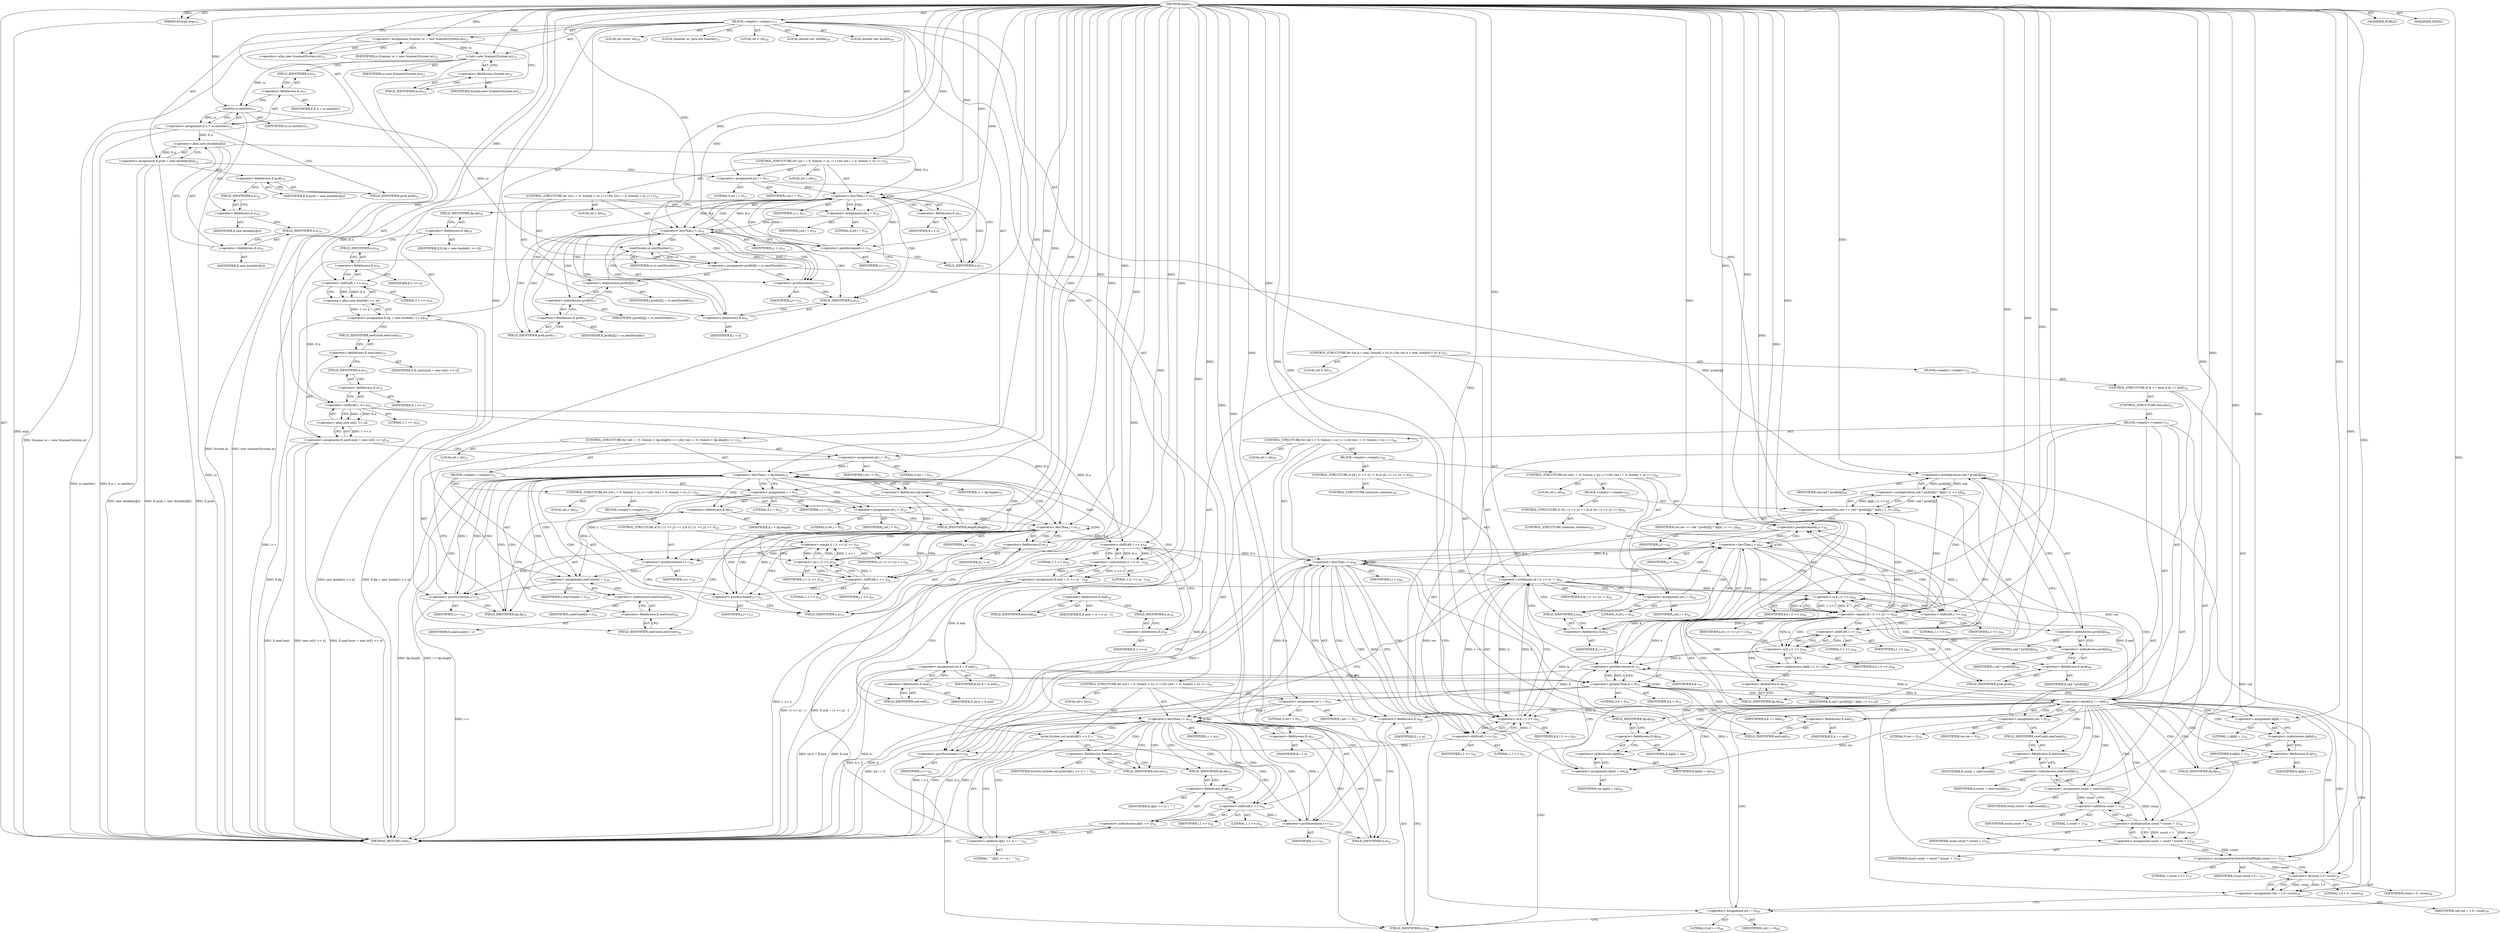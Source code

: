 digraph "main" {  
"29" [label = <(METHOD,main)<SUB>11</SUB>> ]
"30" [label = <(PARAM,String[] args)<SUB>11</SUB>> ]
"31" [label = <(BLOCK,&lt;empty&gt;,&lt;empty&gt;)<SUB>11</SUB>> ]
"4" [label = <(LOCAL,Scanner sc: java.util.Scanner)<SUB>12</SUB>> ]
"32" [label = <(&lt;operator&gt;.assignment,Scanner sc = new Scanner(System.in))<SUB>12</SUB>> ]
"33" [label = <(IDENTIFIER,sc,Scanner sc = new Scanner(System.in))<SUB>12</SUB>> ]
"34" [label = <(&lt;operator&gt;.alloc,new Scanner(System.in))<SUB>12</SUB>> ]
"35" [label = <(&lt;init&gt;,new Scanner(System.in))<SUB>12</SUB>> ]
"3" [label = <(IDENTIFIER,sc,new Scanner(System.in))<SUB>12</SUB>> ]
"36" [label = <(&lt;operator&gt;.fieldAccess,System.in)<SUB>12</SUB>> ]
"37" [label = <(IDENTIFIER,System,new Scanner(System.in))<SUB>12</SUB>> ]
"38" [label = <(FIELD_IDENTIFIER,in,in)<SUB>12</SUB>> ]
"39" [label = <(&lt;operator&gt;.assignment,E.n = sc.nextInt())<SUB>13</SUB>> ]
"40" [label = <(&lt;operator&gt;.fieldAccess,E.n)<SUB>13</SUB>> ]
"41" [label = <(IDENTIFIER,E,E.n = sc.nextInt())> ]
"42" [label = <(FIELD_IDENTIFIER,n,n)<SUB>13</SUB>> ]
"43" [label = <(nextInt,sc.nextInt())<SUB>13</SUB>> ]
"44" [label = <(IDENTIFIER,sc,sc.nextInt())<SUB>13</SUB>> ]
"45" [label = <(&lt;operator&gt;.assignment,E.prob = new double[n][n])<SUB>14</SUB>> ]
"46" [label = <(&lt;operator&gt;.fieldAccess,E.prob)<SUB>14</SUB>> ]
"47" [label = <(IDENTIFIER,E,E.prob = new double[n][n])> ]
"48" [label = <(FIELD_IDENTIFIER,prob,prob)<SUB>14</SUB>> ]
"49" [label = <(&lt;operator&gt;.alloc,new double[n][n])> ]
"50" [label = <(&lt;operator&gt;.fieldAccess,E.n)<SUB>14</SUB>> ]
"51" [label = <(IDENTIFIER,E,new double[n][n])> ]
"52" [label = <(FIELD_IDENTIFIER,n,n)<SUB>14</SUB>> ]
"53" [label = <(&lt;operator&gt;.fieldAccess,E.n)<SUB>14</SUB>> ]
"54" [label = <(IDENTIFIER,E,new double[n][n])> ]
"55" [label = <(FIELD_IDENTIFIER,n,n)<SUB>14</SUB>> ]
"56" [label = <(CONTROL_STRUCTURE,for (int i = 0; Some(i &lt; n); i++),for (int i = 0; Some(i &lt; n); i++))<SUB>15</SUB>> ]
"57" [label = <(LOCAL,int i: int)<SUB>15</SUB>> ]
"58" [label = <(&lt;operator&gt;.assignment,int i = 0)<SUB>15</SUB>> ]
"59" [label = <(IDENTIFIER,i,int i = 0)<SUB>15</SUB>> ]
"60" [label = <(LITERAL,0,int i = 0)<SUB>15</SUB>> ]
"61" [label = <(&lt;operator&gt;.lessThan,i &lt; n)<SUB>15</SUB>> ]
"62" [label = <(IDENTIFIER,i,i &lt; n)<SUB>15</SUB>> ]
"63" [label = <(&lt;operator&gt;.fieldAccess,E.n)<SUB>15</SUB>> ]
"64" [label = <(IDENTIFIER,E,i &lt; n)> ]
"65" [label = <(FIELD_IDENTIFIER,n,n)<SUB>15</SUB>> ]
"66" [label = <(&lt;operator&gt;.postIncrement,i++)<SUB>15</SUB>> ]
"67" [label = <(IDENTIFIER,i,i++)<SUB>15</SUB>> ]
"68" [label = <(CONTROL_STRUCTURE,for (int j = 0; Some(j &lt; n); j++),for (int j = 0; Some(j &lt; n); j++))<SUB>16</SUB>> ]
"69" [label = <(LOCAL,int j: int)<SUB>16</SUB>> ]
"70" [label = <(&lt;operator&gt;.assignment,int j = 0)<SUB>16</SUB>> ]
"71" [label = <(IDENTIFIER,j,int j = 0)<SUB>16</SUB>> ]
"72" [label = <(LITERAL,0,int j = 0)<SUB>16</SUB>> ]
"73" [label = <(&lt;operator&gt;.lessThan,j &lt; n)<SUB>16</SUB>> ]
"74" [label = <(IDENTIFIER,j,j &lt; n)<SUB>16</SUB>> ]
"75" [label = <(&lt;operator&gt;.fieldAccess,E.n)<SUB>16</SUB>> ]
"76" [label = <(IDENTIFIER,E,j &lt; n)> ]
"77" [label = <(FIELD_IDENTIFIER,n,n)<SUB>16</SUB>> ]
"78" [label = <(&lt;operator&gt;.postIncrement,j++)<SUB>16</SUB>> ]
"79" [label = <(IDENTIFIER,j,j++)<SUB>16</SUB>> ]
"80" [label = <(&lt;operator&gt;.assignment,prob[i][j] = sc.nextDouble())<SUB>17</SUB>> ]
"81" [label = <(&lt;operator&gt;.indexAccess,prob[i][j])<SUB>17</SUB>> ]
"82" [label = <(&lt;operator&gt;.indexAccess,prob[i])<SUB>17</SUB>> ]
"83" [label = <(&lt;operator&gt;.fieldAccess,E.prob)<SUB>17</SUB>> ]
"84" [label = <(IDENTIFIER,E,prob[i][j] = sc.nextDouble())> ]
"85" [label = <(FIELD_IDENTIFIER,prob,prob)<SUB>17</SUB>> ]
"86" [label = <(IDENTIFIER,i,prob[i][j] = sc.nextDouble())<SUB>17</SUB>> ]
"87" [label = <(IDENTIFIER,j,prob[i][j] = sc.nextDouble())<SUB>17</SUB>> ]
"88" [label = <(nextDouble,sc.nextDouble())<SUB>17</SUB>> ]
"89" [label = <(IDENTIFIER,sc,sc.nextDouble())<SUB>17</SUB>> ]
"90" [label = <(&lt;operator&gt;.assignment,E.dp = new double[1 &lt;&lt; n])<SUB>18</SUB>> ]
"91" [label = <(&lt;operator&gt;.fieldAccess,E.dp)<SUB>18</SUB>> ]
"92" [label = <(IDENTIFIER,E,E.dp = new double[1 &lt;&lt; n])> ]
"93" [label = <(FIELD_IDENTIFIER,dp,dp)<SUB>18</SUB>> ]
"94" [label = <(&lt;operator&gt;.alloc,new double[1 &lt;&lt; n])> ]
"95" [label = <(&lt;operator&gt;.shiftLeft,1 &lt;&lt; n)<SUB>18</SUB>> ]
"96" [label = <(LITERAL,1,1 &lt;&lt; n)<SUB>18</SUB>> ]
"97" [label = <(&lt;operator&gt;.fieldAccess,E.n)<SUB>18</SUB>> ]
"98" [label = <(IDENTIFIER,E,1 &lt;&lt; n)> ]
"99" [label = <(FIELD_IDENTIFIER,n,n)<SUB>18</SUB>> ]
"100" [label = <(&lt;operator&gt;.assignment,E.oneCount = new int[1 &lt;&lt; n])<SUB>19</SUB>> ]
"101" [label = <(&lt;operator&gt;.fieldAccess,E.oneCount)<SUB>19</SUB>> ]
"102" [label = <(IDENTIFIER,E,E.oneCount = new int[1 &lt;&lt; n])> ]
"103" [label = <(FIELD_IDENTIFIER,oneCount,oneCount)<SUB>19</SUB>> ]
"104" [label = <(&lt;operator&gt;.alloc,new int[1 &lt;&lt; n])> ]
"105" [label = <(&lt;operator&gt;.shiftLeft,1 &lt;&lt; n)<SUB>19</SUB>> ]
"106" [label = <(LITERAL,1,1 &lt;&lt; n)<SUB>19</SUB>> ]
"107" [label = <(&lt;operator&gt;.fieldAccess,E.n)<SUB>19</SUB>> ]
"108" [label = <(IDENTIFIER,E,1 &lt;&lt; n)> ]
"109" [label = <(FIELD_IDENTIFIER,n,n)<SUB>19</SUB>> ]
"110" [label = <(LOCAL,int c: int)<SUB>20</SUB>> ]
"111" [label = <(CONTROL_STRUCTURE,for (int i = 0; Some(i &lt; dp.length); i++),for (int i = 0; Some(i &lt; dp.length); i++))<SUB>21</SUB>> ]
"112" [label = <(LOCAL,int i: int)<SUB>21</SUB>> ]
"113" [label = <(&lt;operator&gt;.assignment,int i = 0)<SUB>21</SUB>> ]
"114" [label = <(IDENTIFIER,i,int i = 0)<SUB>21</SUB>> ]
"115" [label = <(LITERAL,0,int i = 0)<SUB>21</SUB>> ]
"116" [label = <(&lt;operator&gt;.lessThan,i &lt; dp.length)<SUB>21</SUB>> ]
"117" [label = <(IDENTIFIER,i,i &lt; dp.length)<SUB>21</SUB>> ]
"118" [label = <(&lt;operator&gt;.fieldAccess,dp.length)<SUB>21</SUB>> ]
"119" [label = <(&lt;operator&gt;.fieldAccess,E.dp)<SUB>21</SUB>> ]
"120" [label = <(IDENTIFIER,E,i &lt; dp.length)> ]
"121" [label = <(FIELD_IDENTIFIER,dp,dp)<SUB>21</SUB>> ]
"122" [label = <(FIELD_IDENTIFIER,length,length)<SUB>21</SUB>> ]
"123" [label = <(&lt;operator&gt;.postIncrement,i++)<SUB>21</SUB>> ]
"124" [label = <(IDENTIFIER,i,i++)<SUB>21</SUB>> ]
"125" [label = <(BLOCK,&lt;empty&gt;,&lt;empty&gt;)<SUB>21</SUB>> ]
"126" [label = <(&lt;operator&gt;.assignment,c = 0)<SUB>22</SUB>> ]
"127" [label = <(IDENTIFIER,c,c = 0)<SUB>22</SUB>> ]
"128" [label = <(LITERAL,0,c = 0)<SUB>22</SUB>> ]
"129" [label = <(CONTROL_STRUCTURE,for (int j = 0; Some(j &lt; n); j++),for (int j = 0; Some(j &lt; n); j++))<SUB>23</SUB>> ]
"130" [label = <(LOCAL,int j: int)<SUB>23</SUB>> ]
"131" [label = <(&lt;operator&gt;.assignment,int j = 0)<SUB>23</SUB>> ]
"132" [label = <(IDENTIFIER,j,int j = 0)<SUB>23</SUB>> ]
"133" [label = <(LITERAL,0,int j = 0)<SUB>23</SUB>> ]
"134" [label = <(&lt;operator&gt;.lessThan,j &lt; n)<SUB>23</SUB>> ]
"135" [label = <(IDENTIFIER,j,j &lt; n)<SUB>23</SUB>> ]
"136" [label = <(&lt;operator&gt;.fieldAccess,E.n)<SUB>23</SUB>> ]
"137" [label = <(IDENTIFIER,E,j &lt; n)> ]
"138" [label = <(FIELD_IDENTIFIER,n,n)<SUB>23</SUB>> ]
"139" [label = <(&lt;operator&gt;.postIncrement,j++)<SUB>23</SUB>> ]
"140" [label = <(IDENTIFIER,j,j++)<SUB>23</SUB>> ]
"141" [label = <(BLOCK,&lt;empty&gt;,&lt;empty&gt;)<SUB>23</SUB>> ]
"142" [label = <(CONTROL_STRUCTURE,if ((i | (1 &lt;&lt; j)) == i),if ((i | (1 &lt;&lt; j)) == i))<SUB>24</SUB>> ]
"143" [label = <(&lt;operator&gt;.equals,(i | (1 &lt;&lt; j)) == i)<SUB>24</SUB>> ]
"144" [label = <(&lt;operator&gt;.or,i | (1 &lt;&lt; j))<SUB>24</SUB>> ]
"145" [label = <(IDENTIFIER,i,i | (1 &lt;&lt; j))<SUB>24</SUB>> ]
"146" [label = <(&lt;operator&gt;.shiftLeft,1 &lt;&lt; j)<SUB>24</SUB>> ]
"147" [label = <(LITERAL,1,1 &lt;&lt; j)<SUB>24</SUB>> ]
"148" [label = <(IDENTIFIER,j,1 &lt;&lt; j)<SUB>24</SUB>> ]
"149" [label = <(IDENTIFIER,i,(i | (1 &lt;&lt; j)) == i)<SUB>24</SUB>> ]
"150" [label = <(&lt;operator&gt;.postIncrement,c++)<SUB>24</SUB>> ]
"151" [label = <(IDENTIFIER,c,c++)<SUB>24</SUB>> ]
"152" [label = <(&lt;operator&gt;.assignment,oneCount[i] = c)<SUB>26</SUB>> ]
"153" [label = <(&lt;operator&gt;.indexAccess,oneCount[i])<SUB>26</SUB>> ]
"154" [label = <(&lt;operator&gt;.fieldAccess,E.oneCount)<SUB>26</SUB>> ]
"155" [label = <(IDENTIFIER,E,oneCount[i] = c)> ]
"156" [label = <(FIELD_IDENTIFIER,oneCount,oneCount)<SUB>26</SUB>> ]
"157" [label = <(IDENTIFIER,i,oneCount[i] = c)<SUB>26</SUB>> ]
"158" [label = <(IDENTIFIER,c,oneCount[i] = c)<SUB>26</SUB>> ]
"159" [label = <(&lt;operator&gt;.assignment,E.end = (1 &lt;&lt; n) - 1)<SUB>28</SUB>> ]
"160" [label = <(&lt;operator&gt;.fieldAccess,E.end)<SUB>28</SUB>> ]
"161" [label = <(IDENTIFIER,E,E.end = (1 &lt;&lt; n) - 1)> ]
"162" [label = <(FIELD_IDENTIFIER,end,end)<SUB>28</SUB>> ]
"163" [label = <(&lt;operator&gt;.subtraction,(1 &lt;&lt; n) - 1)<SUB>28</SUB>> ]
"164" [label = <(&lt;operator&gt;.shiftLeft,1 &lt;&lt; n)<SUB>28</SUB>> ]
"165" [label = <(LITERAL,1,1 &lt;&lt; n)<SUB>28</SUB>> ]
"166" [label = <(&lt;operator&gt;.fieldAccess,E.n)<SUB>28</SUB>> ]
"167" [label = <(IDENTIFIER,E,1 &lt;&lt; n)> ]
"168" [label = <(FIELD_IDENTIFIER,n,n)<SUB>28</SUB>> ]
"169" [label = <(LITERAL,1,(1 &lt;&lt; n) - 1)<SUB>28</SUB>> ]
"170" [label = <(LOCAL,double res: double)<SUB>29</SUB>> ]
"171" [label = <(LOCAL,double rad: double)<SUB>29</SUB>> ]
"172" [label = <(LOCAL,int count: int)<SUB>30</SUB>> ]
"173" [label = <(CONTROL_STRUCTURE,for (int k = end; Some(k &gt; 0); k--),for (int k = end; Some(k &gt; 0); k--))<SUB>31</SUB>> ]
"174" [label = <(LOCAL,int k: int)<SUB>31</SUB>> ]
"175" [label = <(&lt;operator&gt;.assignment,int k = E.end)<SUB>31</SUB>> ]
"176" [label = <(IDENTIFIER,k,int k = E.end)<SUB>31</SUB>> ]
"177" [label = <(&lt;operator&gt;.fieldAccess,E.end)<SUB>31</SUB>> ]
"178" [label = <(IDENTIFIER,E,int k = E.end)> ]
"179" [label = <(FIELD_IDENTIFIER,end,end)<SUB>31</SUB>> ]
"180" [label = <(&lt;operator&gt;.greaterThan,k &gt; 0)<SUB>31</SUB>> ]
"181" [label = <(IDENTIFIER,k,k &gt; 0)<SUB>31</SUB>> ]
"182" [label = <(LITERAL,0,k &gt; 0)<SUB>31</SUB>> ]
"183" [label = <(&lt;operator&gt;.postDecrement,k--)<SUB>31</SUB>> ]
"184" [label = <(IDENTIFIER,k,k--)<SUB>31</SUB>> ]
"185" [label = <(BLOCK,&lt;empty&gt;,&lt;empty&gt;)<SUB>31</SUB>> ]
"186" [label = <(CONTROL_STRUCTURE,if (k == end),if (k == end))<SUB>32</SUB>> ]
"187" [label = <(&lt;operator&gt;.equals,k == end)<SUB>32</SUB>> ]
"188" [label = <(IDENTIFIER,k,k == end)<SUB>32</SUB>> ]
"189" [label = <(&lt;operator&gt;.fieldAccess,E.end)<SUB>32</SUB>> ]
"190" [label = <(IDENTIFIER,E,k == end)> ]
"191" [label = <(FIELD_IDENTIFIER,end,end)<SUB>32</SUB>> ]
"192" [label = <(&lt;operator&gt;.assignment,dp[k] = 1)<SUB>32</SUB>> ]
"193" [label = <(&lt;operator&gt;.indexAccess,dp[k])<SUB>32</SUB>> ]
"194" [label = <(&lt;operator&gt;.fieldAccess,E.dp)<SUB>32</SUB>> ]
"195" [label = <(IDENTIFIER,E,dp[k] = 1)> ]
"196" [label = <(FIELD_IDENTIFIER,dp,dp)<SUB>32</SUB>> ]
"197" [label = <(IDENTIFIER,k,dp[k] = 1)<SUB>32</SUB>> ]
"198" [label = <(LITERAL,1,dp[k] = 1)<SUB>32</SUB>> ]
"199" [label = <(CONTROL_STRUCTURE,else,else)<SUB>33</SUB>> ]
"200" [label = <(BLOCK,&lt;empty&gt;,&lt;empty&gt;)<SUB>33</SUB>> ]
"201" [label = <(&lt;operator&gt;.assignment,res = 0)<SUB>34</SUB>> ]
"202" [label = <(IDENTIFIER,res,res = 0)<SUB>34</SUB>> ]
"203" [label = <(LITERAL,0,res = 0)<SUB>34</SUB>> ]
"204" [label = <(&lt;operator&gt;.assignment,count = oneCount[k])<SUB>35</SUB>> ]
"205" [label = <(IDENTIFIER,count,count = oneCount[k])<SUB>35</SUB>> ]
"206" [label = <(&lt;operator&gt;.indexAccess,oneCount[k])<SUB>35</SUB>> ]
"207" [label = <(&lt;operator&gt;.fieldAccess,E.oneCount)<SUB>35</SUB>> ]
"208" [label = <(IDENTIFIER,E,count = oneCount[k])> ]
"209" [label = <(FIELD_IDENTIFIER,oneCount,oneCount)<SUB>35</SUB>> ]
"210" [label = <(IDENTIFIER,k,count = oneCount[k])<SUB>35</SUB>> ]
"211" [label = <(&lt;operator&gt;.assignment,count = count * (count + 1))<SUB>36</SUB>> ]
"212" [label = <(IDENTIFIER,count,count = count * (count + 1))<SUB>36</SUB>> ]
"213" [label = <(&lt;operator&gt;.multiplication,count * (count + 1))<SUB>36</SUB>> ]
"214" [label = <(IDENTIFIER,count,count * (count + 1))<SUB>36</SUB>> ]
"215" [label = <(&lt;operator&gt;.addition,count + 1)<SUB>36</SUB>> ]
"216" [label = <(IDENTIFIER,count,count + 1)<SUB>36</SUB>> ]
"217" [label = <(LITERAL,1,count + 1)<SUB>36</SUB>> ]
"218" [label = <(&lt;operators&gt;.assignmentArithmeticShiftRight,count &gt;&gt;= 1)<SUB>37</SUB>> ]
"219" [label = <(IDENTIFIER,count,count &gt;&gt;= 1)<SUB>37</SUB>> ]
"220" [label = <(LITERAL,1,count &gt;&gt;= 1)<SUB>37</SUB>> ]
"221" [label = <(&lt;operator&gt;.assignment,rad = 1.0 / count)<SUB>38</SUB>> ]
"222" [label = <(IDENTIFIER,rad,rad = 1.0 / count)<SUB>38</SUB>> ]
"223" [label = <(&lt;operator&gt;.division,1.0 / count)<SUB>38</SUB>> ]
"224" [label = <(LITERAL,1.0,1.0 / count)<SUB>38</SUB>> ]
"225" [label = <(IDENTIFIER,count,1.0 / count)<SUB>38</SUB>> ]
"226" [label = <(CONTROL_STRUCTURE,for (int i = 0; Some(i &lt; n); i++),for (int i = 0; Some(i &lt; n); i++))<SUB>40</SUB>> ]
"227" [label = <(LOCAL,int i: int)<SUB>40</SUB>> ]
"228" [label = <(&lt;operator&gt;.assignment,int i = 0)<SUB>40</SUB>> ]
"229" [label = <(IDENTIFIER,i,int i = 0)<SUB>40</SUB>> ]
"230" [label = <(LITERAL,0,int i = 0)<SUB>40</SUB>> ]
"231" [label = <(&lt;operator&gt;.lessThan,i &lt; n)<SUB>40</SUB>> ]
"232" [label = <(IDENTIFIER,i,i &lt; n)<SUB>40</SUB>> ]
"233" [label = <(&lt;operator&gt;.fieldAccess,E.n)<SUB>40</SUB>> ]
"234" [label = <(IDENTIFIER,E,i &lt; n)> ]
"235" [label = <(FIELD_IDENTIFIER,n,n)<SUB>40</SUB>> ]
"236" [label = <(&lt;operator&gt;.postIncrement,i++)<SUB>40</SUB>> ]
"237" [label = <(IDENTIFIER,i,i++)<SUB>40</SUB>> ]
"238" [label = <(BLOCK,&lt;empty&gt;,&lt;empty&gt;)<SUB>40</SUB>> ]
"239" [label = <(CONTROL_STRUCTURE,if ((k | (1 &lt;&lt; i)) != k),if ((k | (1 &lt;&lt; i)) != k))<SUB>41</SUB>> ]
"240" [label = <(&lt;operator&gt;.notEquals,(k | (1 &lt;&lt; i)) != k)<SUB>41</SUB>> ]
"241" [label = <(&lt;operator&gt;.or,k | (1 &lt;&lt; i))<SUB>41</SUB>> ]
"242" [label = <(IDENTIFIER,k,k | (1 &lt;&lt; i))<SUB>41</SUB>> ]
"243" [label = <(&lt;operator&gt;.shiftLeft,1 &lt;&lt; i)<SUB>41</SUB>> ]
"244" [label = <(LITERAL,1,1 &lt;&lt; i)<SUB>41</SUB>> ]
"245" [label = <(IDENTIFIER,i,1 &lt;&lt; i)<SUB>41</SUB>> ]
"246" [label = <(IDENTIFIER,k,(k | (1 &lt;&lt; i)) != k)<SUB>41</SUB>> ]
"247" [label = <(CONTROL_STRUCTURE,continue;,continue;)<SUB>41</SUB>> ]
"248" [label = <(CONTROL_STRUCTURE,for (int j = 0; Some(j &lt; n); j++),for (int j = 0; Some(j &lt; n); j++))<SUB>42</SUB>> ]
"249" [label = <(LOCAL,int j: int)<SUB>42</SUB>> ]
"250" [label = <(&lt;operator&gt;.assignment,int j = 0)<SUB>42</SUB>> ]
"251" [label = <(IDENTIFIER,j,int j = 0)<SUB>42</SUB>> ]
"252" [label = <(LITERAL,0,int j = 0)<SUB>42</SUB>> ]
"253" [label = <(&lt;operator&gt;.lessThan,j &lt; n)<SUB>42</SUB>> ]
"254" [label = <(IDENTIFIER,j,j &lt; n)<SUB>42</SUB>> ]
"255" [label = <(&lt;operator&gt;.fieldAccess,E.n)<SUB>42</SUB>> ]
"256" [label = <(IDENTIFIER,E,j &lt; n)> ]
"257" [label = <(FIELD_IDENTIFIER,n,n)<SUB>42</SUB>> ]
"258" [label = <(&lt;operator&gt;.postIncrement,j++)<SUB>42</SUB>> ]
"259" [label = <(IDENTIFIER,j,j++)<SUB>42</SUB>> ]
"260" [label = <(BLOCK,&lt;empty&gt;,&lt;empty&gt;)<SUB>42</SUB>> ]
"261" [label = <(CONTROL_STRUCTURE,if ((k | (1 &lt;&lt; j)) == k),if ((k | (1 &lt;&lt; j)) == k))<SUB>44</SUB>> ]
"262" [label = <(&lt;operator&gt;.equals,(k | (1 &lt;&lt; j)) == k)<SUB>44</SUB>> ]
"263" [label = <(&lt;operator&gt;.or,k | (1 &lt;&lt; j))<SUB>44</SUB>> ]
"264" [label = <(IDENTIFIER,k,k | (1 &lt;&lt; j))<SUB>44</SUB>> ]
"265" [label = <(&lt;operator&gt;.shiftLeft,1 &lt;&lt; j)<SUB>44</SUB>> ]
"266" [label = <(LITERAL,1,1 &lt;&lt; j)<SUB>44</SUB>> ]
"267" [label = <(IDENTIFIER,j,1 &lt;&lt; j)<SUB>44</SUB>> ]
"268" [label = <(IDENTIFIER,k,(k | (1 &lt;&lt; j)) == k)<SUB>44</SUB>> ]
"269" [label = <(CONTROL_STRUCTURE,continue;,continue;)<SUB>44</SUB>> ]
"270" [label = <(&lt;operator&gt;.assignmentPlus,res += rad * prob[i][j] * dp[k | (1 &lt;&lt; j)])<SUB>46</SUB>> ]
"271" [label = <(IDENTIFIER,res,res += rad * prob[i][j] * dp[k | (1 &lt;&lt; j)])<SUB>46</SUB>> ]
"272" [label = <(&lt;operator&gt;.multiplication,rad * prob[i][j] * dp[k | (1 &lt;&lt; j)])<SUB>46</SUB>> ]
"273" [label = <(&lt;operator&gt;.multiplication,rad * prob[i][j])<SUB>46</SUB>> ]
"274" [label = <(IDENTIFIER,rad,rad * prob[i][j])<SUB>46</SUB>> ]
"275" [label = <(&lt;operator&gt;.indexAccess,prob[i][j])<SUB>46</SUB>> ]
"276" [label = <(&lt;operator&gt;.indexAccess,prob[i])<SUB>46</SUB>> ]
"277" [label = <(&lt;operator&gt;.fieldAccess,E.prob)<SUB>46</SUB>> ]
"278" [label = <(IDENTIFIER,E,rad * prob[i][j])> ]
"279" [label = <(FIELD_IDENTIFIER,prob,prob)<SUB>46</SUB>> ]
"280" [label = <(IDENTIFIER,i,rad * prob[i][j])<SUB>46</SUB>> ]
"281" [label = <(IDENTIFIER,j,rad * prob[i][j])<SUB>46</SUB>> ]
"282" [label = <(&lt;operator&gt;.indexAccess,dp[k | (1 &lt;&lt; j)])<SUB>46</SUB>> ]
"283" [label = <(&lt;operator&gt;.fieldAccess,E.dp)<SUB>46</SUB>> ]
"284" [label = <(IDENTIFIER,E,rad * prob[i][j] * dp[k | (1 &lt;&lt; j)])> ]
"285" [label = <(FIELD_IDENTIFIER,dp,dp)<SUB>46</SUB>> ]
"286" [label = <(&lt;operator&gt;.or,k | (1 &lt;&lt; j))<SUB>46</SUB>> ]
"287" [label = <(IDENTIFIER,k,k | (1 &lt;&lt; j))<SUB>46</SUB>> ]
"288" [label = <(&lt;operator&gt;.shiftLeft,1 &lt;&lt; j)<SUB>46</SUB>> ]
"289" [label = <(LITERAL,1,1 &lt;&lt; j)<SUB>46</SUB>> ]
"290" [label = <(IDENTIFIER,j,1 &lt;&lt; j)<SUB>46</SUB>> ]
"291" [label = <(&lt;operator&gt;.assignment,dp[k] = res)<SUB>49</SUB>> ]
"292" [label = <(&lt;operator&gt;.indexAccess,dp[k])<SUB>49</SUB>> ]
"293" [label = <(&lt;operator&gt;.fieldAccess,E.dp)<SUB>49</SUB>> ]
"294" [label = <(IDENTIFIER,E,dp[k] = res)> ]
"295" [label = <(FIELD_IDENTIFIER,dp,dp)<SUB>49</SUB>> ]
"296" [label = <(IDENTIFIER,k,dp[k] = res)<SUB>49</SUB>> ]
"297" [label = <(IDENTIFIER,res,dp[k] = res)<SUB>49</SUB>> ]
"298" [label = <(CONTROL_STRUCTURE,for (int i = 0; Some(i &lt; n); i++),for (int i = 0; Some(i &lt; n); i++))<SUB>53</SUB>> ]
"299" [label = <(LOCAL,int i: int)<SUB>53</SUB>> ]
"300" [label = <(&lt;operator&gt;.assignment,int i = 0)<SUB>53</SUB>> ]
"301" [label = <(IDENTIFIER,i,int i = 0)<SUB>53</SUB>> ]
"302" [label = <(LITERAL,0,int i = 0)<SUB>53</SUB>> ]
"303" [label = <(&lt;operator&gt;.lessThan,i &lt; n)<SUB>53</SUB>> ]
"304" [label = <(IDENTIFIER,i,i &lt; n)<SUB>53</SUB>> ]
"305" [label = <(&lt;operator&gt;.fieldAccess,E.n)<SUB>53</SUB>> ]
"306" [label = <(IDENTIFIER,E,i &lt; n)> ]
"307" [label = <(FIELD_IDENTIFIER,n,n)<SUB>53</SUB>> ]
"308" [label = <(&lt;operator&gt;.postIncrement,i++)<SUB>53</SUB>> ]
"309" [label = <(IDENTIFIER,i,i++)<SUB>53</SUB>> ]
"310" [label = <(print,System.out.print(dp[1 &lt;&lt; i] + &quot; &quot;))<SUB>54</SUB>> ]
"311" [label = <(&lt;operator&gt;.fieldAccess,System.out)<SUB>54</SUB>> ]
"312" [label = <(IDENTIFIER,System,System.out.print(dp[1 &lt;&lt; i] + &quot; &quot;))<SUB>54</SUB>> ]
"313" [label = <(FIELD_IDENTIFIER,out,out)<SUB>54</SUB>> ]
"314" [label = <(&lt;operator&gt;.addition,dp[1 &lt;&lt; i] + &quot; &quot;)<SUB>54</SUB>> ]
"315" [label = <(&lt;operator&gt;.indexAccess,dp[1 &lt;&lt; i])<SUB>54</SUB>> ]
"316" [label = <(&lt;operator&gt;.fieldAccess,E.dp)<SUB>54</SUB>> ]
"317" [label = <(IDENTIFIER,E,dp[1 &lt;&lt; i] + &quot; &quot;)> ]
"318" [label = <(FIELD_IDENTIFIER,dp,dp)<SUB>54</SUB>> ]
"319" [label = <(&lt;operator&gt;.shiftLeft,1 &lt;&lt; i)<SUB>54</SUB>> ]
"320" [label = <(LITERAL,1,1 &lt;&lt; i)<SUB>54</SUB>> ]
"321" [label = <(IDENTIFIER,i,1 &lt;&lt; i)<SUB>54</SUB>> ]
"322" [label = <(LITERAL,&quot; &quot;,dp[1 &lt;&lt; i] + &quot; &quot;)<SUB>54</SUB>> ]
"323" [label = <(MODIFIER,PUBLIC)> ]
"324" [label = <(MODIFIER,STATIC)> ]
"325" [label = <(METHOD_RETURN,void)<SUB>11</SUB>> ]
  "29" -> "30"  [ label = "AST: "] 
  "29" -> "31"  [ label = "AST: "] 
  "29" -> "323"  [ label = "AST: "] 
  "29" -> "324"  [ label = "AST: "] 
  "29" -> "325"  [ label = "AST: "] 
  "31" -> "4"  [ label = "AST: "] 
  "31" -> "32"  [ label = "AST: "] 
  "31" -> "35"  [ label = "AST: "] 
  "31" -> "39"  [ label = "AST: "] 
  "31" -> "45"  [ label = "AST: "] 
  "31" -> "56"  [ label = "AST: "] 
  "31" -> "90"  [ label = "AST: "] 
  "31" -> "100"  [ label = "AST: "] 
  "31" -> "110"  [ label = "AST: "] 
  "31" -> "111"  [ label = "AST: "] 
  "31" -> "159"  [ label = "AST: "] 
  "31" -> "170"  [ label = "AST: "] 
  "31" -> "171"  [ label = "AST: "] 
  "31" -> "172"  [ label = "AST: "] 
  "31" -> "173"  [ label = "AST: "] 
  "31" -> "298"  [ label = "AST: "] 
  "32" -> "33"  [ label = "AST: "] 
  "32" -> "34"  [ label = "AST: "] 
  "35" -> "3"  [ label = "AST: "] 
  "35" -> "36"  [ label = "AST: "] 
  "36" -> "37"  [ label = "AST: "] 
  "36" -> "38"  [ label = "AST: "] 
  "39" -> "40"  [ label = "AST: "] 
  "39" -> "43"  [ label = "AST: "] 
  "40" -> "41"  [ label = "AST: "] 
  "40" -> "42"  [ label = "AST: "] 
  "43" -> "44"  [ label = "AST: "] 
  "45" -> "46"  [ label = "AST: "] 
  "45" -> "49"  [ label = "AST: "] 
  "46" -> "47"  [ label = "AST: "] 
  "46" -> "48"  [ label = "AST: "] 
  "49" -> "50"  [ label = "AST: "] 
  "49" -> "53"  [ label = "AST: "] 
  "50" -> "51"  [ label = "AST: "] 
  "50" -> "52"  [ label = "AST: "] 
  "53" -> "54"  [ label = "AST: "] 
  "53" -> "55"  [ label = "AST: "] 
  "56" -> "57"  [ label = "AST: "] 
  "56" -> "58"  [ label = "AST: "] 
  "56" -> "61"  [ label = "AST: "] 
  "56" -> "66"  [ label = "AST: "] 
  "56" -> "68"  [ label = "AST: "] 
  "58" -> "59"  [ label = "AST: "] 
  "58" -> "60"  [ label = "AST: "] 
  "61" -> "62"  [ label = "AST: "] 
  "61" -> "63"  [ label = "AST: "] 
  "63" -> "64"  [ label = "AST: "] 
  "63" -> "65"  [ label = "AST: "] 
  "66" -> "67"  [ label = "AST: "] 
  "68" -> "69"  [ label = "AST: "] 
  "68" -> "70"  [ label = "AST: "] 
  "68" -> "73"  [ label = "AST: "] 
  "68" -> "78"  [ label = "AST: "] 
  "68" -> "80"  [ label = "AST: "] 
  "70" -> "71"  [ label = "AST: "] 
  "70" -> "72"  [ label = "AST: "] 
  "73" -> "74"  [ label = "AST: "] 
  "73" -> "75"  [ label = "AST: "] 
  "75" -> "76"  [ label = "AST: "] 
  "75" -> "77"  [ label = "AST: "] 
  "78" -> "79"  [ label = "AST: "] 
  "80" -> "81"  [ label = "AST: "] 
  "80" -> "88"  [ label = "AST: "] 
  "81" -> "82"  [ label = "AST: "] 
  "81" -> "87"  [ label = "AST: "] 
  "82" -> "83"  [ label = "AST: "] 
  "82" -> "86"  [ label = "AST: "] 
  "83" -> "84"  [ label = "AST: "] 
  "83" -> "85"  [ label = "AST: "] 
  "88" -> "89"  [ label = "AST: "] 
  "90" -> "91"  [ label = "AST: "] 
  "90" -> "94"  [ label = "AST: "] 
  "91" -> "92"  [ label = "AST: "] 
  "91" -> "93"  [ label = "AST: "] 
  "94" -> "95"  [ label = "AST: "] 
  "95" -> "96"  [ label = "AST: "] 
  "95" -> "97"  [ label = "AST: "] 
  "97" -> "98"  [ label = "AST: "] 
  "97" -> "99"  [ label = "AST: "] 
  "100" -> "101"  [ label = "AST: "] 
  "100" -> "104"  [ label = "AST: "] 
  "101" -> "102"  [ label = "AST: "] 
  "101" -> "103"  [ label = "AST: "] 
  "104" -> "105"  [ label = "AST: "] 
  "105" -> "106"  [ label = "AST: "] 
  "105" -> "107"  [ label = "AST: "] 
  "107" -> "108"  [ label = "AST: "] 
  "107" -> "109"  [ label = "AST: "] 
  "111" -> "112"  [ label = "AST: "] 
  "111" -> "113"  [ label = "AST: "] 
  "111" -> "116"  [ label = "AST: "] 
  "111" -> "123"  [ label = "AST: "] 
  "111" -> "125"  [ label = "AST: "] 
  "113" -> "114"  [ label = "AST: "] 
  "113" -> "115"  [ label = "AST: "] 
  "116" -> "117"  [ label = "AST: "] 
  "116" -> "118"  [ label = "AST: "] 
  "118" -> "119"  [ label = "AST: "] 
  "118" -> "122"  [ label = "AST: "] 
  "119" -> "120"  [ label = "AST: "] 
  "119" -> "121"  [ label = "AST: "] 
  "123" -> "124"  [ label = "AST: "] 
  "125" -> "126"  [ label = "AST: "] 
  "125" -> "129"  [ label = "AST: "] 
  "125" -> "152"  [ label = "AST: "] 
  "126" -> "127"  [ label = "AST: "] 
  "126" -> "128"  [ label = "AST: "] 
  "129" -> "130"  [ label = "AST: "] 
  "129" -> "131"  [ label = "AST: "] 
  "129" -> "134"  [ label = "AST: "] 
  "129" -> "139"  [ label = "AST: "] 
  "129" -> "141"  [ label = "AST: "] 
  "131" -> "132"  [ label = "AST: "] 
  "131" -> "133"  [ label = "AST: "] 
  "134" -> "135"  [ label = "AST: "] 
  "134" -> "136"  [ label = "AST: "] 
  "136" -> "137"  [ label = "AST: "] 
  "136" -> "138"  [ label = "AST: "] 
  "139" -> "140"  [ label = "AST: "] 
  "141" -> "142"  [ label = "AST: "] 
  "142" -> "143"  [ label = "AST: "] 
  "142" -> "150"  [ label = "AST: "] 
  "143" -> "144"  [ label = "AST: "] 
  "143" -> "149"  [ label = "AST: "] 
  "144" -> "145"  [ label = "AST: "] 
  "144" -> "146"  [ label = "AST: "] 
  "146" -> "147"  [ label = "AST: "] 
  "146" -> "148"  [ label = "AST: "] 
  "150" -> "151"  [ label = "AST: "] 
  "152" -> "153"  [ label = "AST: "] 
  "152" -> "158"  [ label = "AST: "] 
  "153" -> "154"  [ label = "AST: "] 
  "153" -> "157"  [ label = "AST: "] 
  "154" -> "155"  [ label = "AST: "] 
  "154" -> "156"  [ label = "AST: "] 
  "159" -> "160"  [ label = "AST: "] 
  "159" -> "163"  [ label = "AST: "] 
  "160" -> "161"  [ label = "AST: "] 
  "160" -> "162"  [ label = "AST: "] 
  "163" -> "164"  [ label = "AST: "] 
  "163" -> "169"  [ label = "AST: "] 
  "164" -> "165"  [ label = "AST: "] 
  "164" -> "166"  [ label = "AST: "] 
  "166" -> "167"  [ label = "AST: "] 
  "166" -> "168"  [ label = "AST: "] 
  "173" -> "174"  [ label = "AST: "] 
  "173" -> "175"  [ label = "AST: "] 
  "173" -> "180"  [ label = "AST: "] 
  "173" -> "183"  [ label = "AST: "] 
  "173" -> "185"  [ label = "AST: "] 
  "175" -> "176"  [ label = "AST: "] 
  "175" -> "177"  [ label = "AST: "] 
  "177" -> "178"  [ label = "AST: "] 
  "177" -> "179"  [ label = "AST: "] 
  "180" -> "181"  [ label = "AST: "] 
  "180" -> "182"  [ label = "AST: "] 
  "183" -> "184"  [ label = "AST: "] 
  "185" -> "186"  [ label = "AST: "] 
  "186" -> "187"  [ label = "AST: "] 
  "186" -> "192"  [ label = "AST: "] 
  "186" -> "199"  [ label = "AST: "] 
  "187" -> "188"  [ label = "AST: "] 
  "187" -> "189"  [ label = "AST: "] 
  "189" -> "190"  [ label = "AST: "] 
  "189" -> "191"  [ label = "AST: "] 
  "192" -> "193"  [ label = "AST: "] 
  "192" -> "198"  [ label = "AST: "] 
  "193" -> "194"  [ label = "AST: "] 
  "193" -> "197"  [ label = "AST: "] 
  "194" -> "195"  [ label = "AST: "] 
  "194" -> "196"  [ label = "AST: "] 
  "199" -> "200"  [ label = "AST: "] 
  "200" -> "201"  [ label = "AST: "] 
  "200" -> "204"  [ label = "AST: "] 
  "200" -> "211"  [ label = "AST: "] 
  "200" -> "218"  [ label = "AST: "] 
  "200" -> "221"  [ label = "AST: "] 
  "200" -> "226"  [ label = "AST: "] 
  "200" -> "291"  [ label = "AST: "] 
  "201" -> "202"  [ label = "AST: "] 
  "201" -> "203"  [ label = "AST: "] 
  "204" -> "205"  [ label = "AST: "] 
  "204" -> "206"  [ label = "AST: "] 
  "206" -> "207"  [ label = "AST: "] 
  "206" -> "210"  [ label = "AST: "] 
  "207" -> "208"  [ label = "AST: "] 
  "207" -> "209"  [ label = "AST: "] 
  "211" -> "212"  [ label = "AST: "] 
  "211" -> "213"  [ label = "AST: "] 
  "213" -> "214"  [ label = "AST: "] 
  "213" -> "215"  [ label = "AST: "] 
  "215" -> "216"  [ label = "AST: "] 
  "215" -> "217"  [ label = "AST: "] 
  "218" -> "219"  [ label = "AST: "] 
  "218" -> "220"  [ label = "AST: "] 
  "221" -> "222"  [ label = "AST: "] 
  "221" -> "223"  [ label = "AST: "] 
  "223" -> "224"  [ label = "AST: "] 
  "223" -> "225"  [ label = "AST: "] 
  "226" -> "227"  [ label = "AST: "] 
  "226" -> "228"  [ label = "AST: "] 
  "226" -> "231"  [ label = "AST: "] 
  "226" -> "236"  [ label = "AST: "] 
  "226" -> "238"  [ label = "AST: "] 
  "228" -> "229"  [ label = "AST: "] 
  "228" -> "230"  [ label = "AST: "] 
  "231" -> "232"  [ label = "AST: "] 
  "231" -> "233"  [ label = "AST: "] 
  "233" -> "234"  [ label = "AST: "] 
  "233" -> "235"  [ label = "AST: "] 
  "236" -> "237"  [ label = "AST: "] 
  "238" -> "239"  [ label = "AST: "] 
  "238" -> "248"  [ label = "AST: "] 
  "239" -> "240"  [ label = "AST: "] 
  "239" -> "247"  [ label = "AST: "] 
  "240" -> "241"  [ label = "AST: "] 
  "240" -> "246"  [ label = "AST: "] 
  "241" -> "242"  [ label = "AST: "] 
  "241" -> "243"  [ label = "AST: "] 
  "243" -> "244"  [ label = "AST: "] 
  "243" -> "245"  [ label = "AST: "] 
  "248" -> "249"  [ label = "AST: "] 
  "248" -> "250"  [ label = "AST: "] 
  "248" -> "253"  [ label = "AST: "] 
  "248" -> "258"  [ label = "AST: "] 
  "248" -> "260"  [ label = "AST: "] 
  "250" -> "251"  [ label = "AST: "] 
  "250" -> "252"  [ label = "AST: "] 
  "253" -> "254"  [ label = "AST: "] 
  "253" -> "255"  [ label = "AST: "] 
  "255" -> "256"  [ label = "AST: "] 
  "255" -> "257"  [ label = "AST: "] 
  "258" -> "259"  [ label = "AST: "] 
  "260" -> "261"  [ label = "AST: "] 
  "260" -> "270"  [ label = "AST: "] 
  "261" -> "262"  [ label = "AST: "] 
  "261" -> "269"  [ label = "AST: "] 
  "262" -> "263"  [ label = "AST: "] 
  "262" -> "268"  [ label = "AST: "] 
  "263" -> "264"  [ label = "AST: "] 
  "263" -> "265"  [ label = "AST: "] 
  "265" -> "266"  [ label = "AST: "] 
  "265" -> "267"  [ label = "AST: "] 
  "270" -> "271"  [ label = "AST: "] 
  "270" -> "272"  [ label = "AST: "] 
  "272" -> "273"  [ label = "AST: "] 
  "272" -> "282"  [ label = "AST: "] 
  "273" -> "274"  [ label = "AST: "] 
  "273" -> "275"  [ label = "AST: "] 
  "275" -> "276"  [ label = "AST: "] 
  "275" -> "281"  [ label = "AST: "] 
  "276" -> "277"  [ label = "AST: "] 
  "276" -> "280"  [ label = "AST: "] 
  "277" -> "278"  [ label = "AST: "] 
  "277" -> "279"  [ label = "AST: "] 
  "282" -> "283"  [ label = "AST: "] 
  "282" -> "286"  [ label = "AST: "] 
  "283" -> "284"  [ label = "AST: "] 
  "283" -> "285"  [ label = "AST: "] 
  "286" -> "287"  [ label = "AST: "] 
  "286" -> "288"  [ label = "AST: "] 
  "288" -> "289"  [ label = "AST: "] 
  "288" -> "290"  [ label = "AST: "] 
  "291" -> "292"  [ label = "AST: "] 
  "291" -> "297"  [ label = "AST: "] 
  "292" -> "293"  [ label = "AST: "] 
  "292" -> "296"  [ label = "AST: "] 
  "293" -> "294"  [ label = "AST: "] 
  "293" -> "295"  [ label = "AST: "] 
  "298" -> "299"  [ label = "AST: "] 
  "298" -> "300"  [ label = "AST: "] 
  "298" -> "303"  [ label = "AST: "] 
  "298" -> "308"  [ label = "AST: "] 
  "298" -> "310"  [ label = "AST: "] 
  "300" -> "301"  [ label = "AST: "] 
  "300" -> "302"  [ label = "AST: "] 
  "303" -> "304"  [ label = "AST: "] 
  "303" -> "305"  [ label = "AST: "] 
  "305" -> "306"  [ label = "AST: "] 
  "305" -> "307"  [ label = "AST: "] 
  "308" -> "309"  [ label = "AST: "] 
  "310" -> "311"  [ label = "AST: "] 
  "310" -> "314"  [ label = "AST: "] 
  "311" -> "312"  [ label = "AST: "] 
  "311" -> "313"  [ label = "AST: "] 
  "314" -> "315"  [ label = "AST: "] 
  "314" -> "322"  [ label = "AST: "] 
  "315" -> "316"  [ label = "AST: "] 
  "315" -> "319"  [ label = "AST: "] 
  "316" -> "317"  [ label = "AST: "] 
  "316" -> "318"  [ label = "AST: "] 
  "319" -> "320"  [ label = "AST: "] 
  "319" -> "321"  [ label = "AST: "] 
  "32" -> "38"  [ label = "CFG: "] 
  "35" -> "42"  [ label = "CFG: "] 
  "39" -> "48"  [ label = "CFG: "] 
  "45" -> "58"  [ label = "CFG: "] 
  "90" -> "103"  [ label = "CFG: "] 
  "100" -> "113"  [ label = "CFG: "] 
  "159" -> "179"  [ label = "CFG: "] 
  "34" -> "32"  [ label = "CFG: "] 
  "36" -> "35"  [ label = "CFG: "] 
  "40" -> "43"  [ label = "CFG: "] 
  "43" -> "39"  [ label = "CFG: "] 
  "46" -> "52"  [ label = "CFG: "] 
  "49" -> "45"  [ label = "CFG: "] 
  "58" -> "65"  [ label = "CFG: "] 
  "61" -> "70"  [ label = "CFG: "] 
  "61" -> "93"  [ label = "CFG: "] 
  "66" -> "65"  [ label = "CFG: "] 
  "91" -> "99"  [ label = "CFG: "] 
  "94" -> "90"  [ label = "CFG: "] 
  "101" -> "109"  [ label = "CFG: "] 
  "104" -> "100"  [ label = "CFG: "] 
  "113" -> "121"  [ label = "CFG: "] 
  "116" -> "126"  [ label = "CFG: "] 
  "116" -> "162"  [ label = "CFG: "] 
  "123" -> "121"  [ label = "CFG: "] 
  "160" -> "168"  [ label = "CFG: "] 
  "163" -> "159"  [ label = "CFG: "] 
  "175" -> "180"  [ label = "CFG: "] 
  "180" -> "191"  [ label = "CFG: "] 
  "180" -> "300"  [ label = "CFG: "] 
  "183" -> "180"  [ label = "CFG: "] 
  "300" -> "307"  [ label = "CFG: "] 
  "303" -> "325"  [ label = "CFG: "] 
  "303" -> "313"  [ label = "CFG: "] 
  "308" -> "307"  [ label = "CFG: "] 
  "310" -> "308"  [ label = "CFG: "] 
  "38" -> "36"  [ label = "CFG: "] 
  "42" -> "40"  [ label = "CFG: "] 
  "48" -> "46"  [ label = "CFG: "] 
  "50" -> "55"  [ label = "CFG: "] 
  "53" -> "49"  [ label = "CFG: "] 
  "63" -> "61"  [ label = "CFG: "] 
  "70" -> "77"  [ label = "CFG: "] 
  "73" -> "85"  [ label = "CFG: "] 
  "73" -> "66"  [ label = "CFG: "] 
  "78" -> "77"  [ label = "CFG: "] 
  "80" -> "78"  [ label = "CFG: "] 
  "93" -> "91"  [ label = "CFG: "] 
  "95" -> "94"  [ label = "CFG: "] 
  "103" -> "101"  [ label = "CFG: "] 
  "105" -> "104"  [ label = "CFG: "] 
  "118" -> "116"  [ label = "CFG: "] 
  "126" -> "131"  [ label = "CFG: "] 
  "152" -> "123"  [ label = "CFG: "] 
  "162" -> "160"  [ label = "CFG: "] 
  "164" -> "163"  [ label = "CFG: "] 
  "177" -> "175"  [ label = "CFG: "] 
  "305" -> "303"  [ label = "CFG: "] 
  "311" -> "318"  [ label = "CFG: "] 
  "314" -> "310"  [ label = "CFG: "] 
  "52" -> "50"  [ label = "CFG: "] 
  "55" -> "53"  [ label = "CFG: "] 
  "65" -> "63"  [ label = "CFG: "] 
  "75" -> "73"  [ label = "CFG: "] 
  "81" -> "88"  [ label = "CFG: "] 
  "88" -> "80"  [ label = "CFG: "] 
  "97" -> "95"  [ label = "CFG: "] 
  "107" -> "105"  [ label = "CFG: "] 
  "119" -> "122"  [ label = "CFG: "] 
  "122" -> "118"  [ label = "CFG: "] 
  "131" -> "138"  [ label = "CFG: "] 
  "134" -> "146"  [ label = "CFG: "] 
  "134" -> "156"  [ label = "CFG: "] 
  "139" -> "138"  [ label = "CFG: "] 
  "153" -> "152"  [ label = "CFG: "] 
  "166" -> "164"  [ label = "CFG: "] 
  "179" -> "177"  [ label = "CFG: "] 
  "187" -> "196"  [ label = "CFG: "] 
  "187" -> "201"  [ label = "CFG: "] 
  "192" -> "183"  [ label = "CFG: "] 
  "307" -> "305"  [ label = "CFG: "] 
  "313" -> "311"  [ label = "CFG: "] 
  "315" -> "314"  [ label = "CFG: "] 
  "77" -> "75"  [ label = "CFG: "] 
  "82" -> "81"  [ label = "CFG: "] 
  "99" -> "97"  [ label = "CFG: "] 
  "109" -> "107"  [ label = "CFG: "] 
  "121" -> "119"  [ label = "CFG: "] 
  "136" -> "134"  [ label = "CFG: "] 
  "154" -> "153"  [ label = "CFG: "] 
  "168" -> "166"  [ label = "CFG: "] 
  "189" -> "187"  [ label = "CFG: "] 
  "193" -> "192"  [ label = "CFG: "] 
  "316" -> "319"  [ label = "CFG: "] 
  "319" -> "315"  [ label = "CFG: "] 
  "83" -> "82"  [ label = "CFG: "] 
  "138" -> "136"  [ label = "CFG: "] 
  "143" -> "150"  [ label = "CFG: "] 
  "143" -> "139"  [ label = "CFG: "] 
  "150" -> "139"  [ label = "CFG: "] 
  "156" -> "154"  [ label = "CFG: "] 
  "191" -> "189"  [ label = "CFG: "] 
  "194" -> "193"  [ label = "CFG: "] 
  "201" -> "209"  [ label = "CFG: "] 
  "204" -> "215"  [ label = "CFG: "] 
  "211" -> "218"  [ label = "CFG: "] 
  "218" -> "223"  [ label = "CFG: "] 
  "221" -> "228"  [ label = "CFG: "] 
  "291" -> "183"  [ label = "CFG: "] 
  "318" -> "316"  [ label = "CFG: "] 
  "85" -> "83"  [ label = "CFG: "] 
  "144" -> "143"  [ label = "CFG: "] 
  "196" -> "194"  [ label = "CFG: "] 
  "206" -> "204"  [ label = "CFG: "] 
  "213" -> "211"  [ label = "CFG: "] 
  "223" -> "221"  [ label = "CFG: "] 
  "228" -> "235"  [ label = "CFG: "] 
  "231" -> "243"  [ label = "CFG: "] 
  "231" -> "295"  [ label = "CFG: "] 
  "236" -> "235"  [ label = "CFG: "] 
  "292" -> "291"  [ label = "CFG: "] 
  "146" -> "144"  [ label = "CFG: "] 
  "207" -> "206"  [ label = "CFG: "] 
  "215" -> "213"  [ label = "CFG: "] 
  "233" -> "231"  [ label = "CFG: "] 
  "293" -> "292"  [ label = "CFG: "] 
  "209" -> "207"  [ label = "CFG: "] 
  "235" -> "233"  [ label = "CFG: "] 
  "240" -> "236"  [ label = "CFG: "] 
  "240" -> "250"  [ label = "CFG: "] 
  "250" -> "257"  [ label = "CFG: "] 
  "253" -> "265"  [ label = "CFG: "] 
  "253" -> "236"  [ label = "CFG: "] 
  "258" -> "257"  [ label = "CFG: "] 
  "295" -> "293"  [ label = "CFG: "] 
  "241" -> "240"  [ label = "CFG: "] 
  "255" -> "253"  [ label = "CFG: "] 
  "270" -> "258"  [ label = "CFG: "] 
  "243" -> "241"  [ label = "CFG: "] 
  "257" -> "255"  [ label = "CFG: "] 
  "262" -> "258"  [ label = "CFG: "] 
  "262" -> "279"  [ label = "CFG: "] 
  "272" -> "270"  [ label = "CFG: "] 
  "263" -> "262"  [ label = "CFG: "] 
  "273" -> "285"  [ label = "CFG: "] 
  "282" -> "272"  [ label = "CFG: "] 
  "265" -> "263"  [ label = "CFG: "] 
  "275" -> "273"  [ label = "CFG: "] 
  "283" -> "288"  [ label = "CFG: "] 
  "286" -> "282"  [ label = "CFG: "] 
  "276" -> "275"  [ label = "CFG: "] 
  "285" -> "283"  [ label = "CFG: "] 
  "288" -> "286"  [ label = "CFG: "] 
  "277" -> "276"  [ label = "CFG: "] 
  "279" -> "277"  [ label = "CFG: "] 
  "29" -> "34"  [ label = "CFG: "] 
  "30" -> "325"  [ label = "DDG: args"] 
  "32" -> "325"  [ label = "DDG: Scanner sc = new Scanner(System.in)"] 
  "35" -> "325"  [ label = "DDG: System.in"] 
  "35" -> "325"  [ label = "DDG: new Scanner(System.in)"] 
  "43" -> "325"  [ label = "DDG: sc"] 
  "39" -> "325"  [ label = "DDG: sc.nextInt()"] 
  "39" -> "325"  [ label = "DDG: E.n = sc.nextInt()"] 
  "45" -> "325"  [ label = "DDG: E.prob"] 
  "45" -> "325"  [ label = "DDG: new double[n][n]"] 
  "45" -> "325"  [ label = "DDG: E.prob = new double[n][n]"] 
  "90" -> "325"  [ label = "DDG: E.dp"] 
  "90" -> "325"  [ label = "DDG: new double[1 &lt;&lt; n]"] 
  "90" -> "325"  [ label = "DDG: E.dp = new double[1 &lt;&lt; n]"] 
  "100" -> "325"  [ label = "DDG: E.oneCount"] 
  "100" -> "325"  [ label = "DDG: new int[1 &lt;&lt; n]"] 
  "100" -> "325"  [ label = "DDG: E.oneCount = new int[1 &lt;&lt; n]"] 
  "116" -> "325"  [ label = "DDG: dp.length"] 
  "116" -> "325"  [ label = "DDG: i &lt; dp.length"] 
  "163" -> "325"  [ label = "DDG: 1 &lt;&lt; n"] 
  "159" -> "325"  [ label = "DDG: (1 &lt;&lt; n) - 1"] 
  "159" -> "325"  [ label = "DDG: E.end = (1 &lt;&lt; n) - 1"] 
  "175" -> "325"  [ label = "DDG: E.end"] 
  "175" -> "325"  [ label = "DDG: int k = E.end"] 
  "180" -> "325"  [ label = "DDG: k"] 
  "180" -> "325"  [ label = "DDG: k &gt; 0"] 
  "300" -> "325"  [ label = "DDG: int i = 0"] 
  "303" -> "325"  [ label = "DDG: i"] 
  "303" -> "325"  [ label = "DDG: E.n"] 
  "303" -> "325"  [ label = "DDG: i &lt; n"] 
  "308" -> "325"  [ label = "DDG: i++"] 
  "183" -> "325"  [ label = "DDG: k--"] 
  "123" -> "325"  [ label = "DDG: i++"] 
  "66" -> "325"  [ label = "DDG: i++"] 
  "29" -> "30"  [ label = "DDG: "] 
  "29" -> "32"  [ label = "DDG: "] 
  "43" -> "39"  [ label = "DDG: sc"] 
  "49" -> "45"  [ label = "DDG: E.n"] 
  "94" -> "90"  [ label = "DDG: 1 &lt;&lt; n"] 
  "104" -> "100"  [ label = "DDG: 1 &lt;&lt; n"] 
  "163" -> "159"  [ label = "DDG: 1 &lt;&lt; n"] 
  "163" -> "159"  [ label = "DDG: 1"] 
  "32" -> "35"  [ label = "DDG: sc"] 
  "29" -> "35"  [ label = "DDG: "] 
  "29" -> "58"  [ label = "DDG: "] 
  "29" -> "113"  [ label = "DDG: "] 
  "159" -> "175"  [ label = "DDG: E.end"] 
  "29" -> "300"  [ label = "DDG: "] 
  "35" -> "43"  [ label = "DDG: sc"] 
  "29" -> "43"  [ label = "DDG: "] 
  "39" -> "49"  [ label = "DDG: E.n"] 
  "58" -> "61"  [ label = "DDG: i"] 
  "66" -> "61"  [ label = "DDG: i"] 
  "29" -> "61"  [ label = "DDG: "] 
  "49" -> "61"  [ label = "DDG: E.n"] 
  "73" -> "61"  [ label = "DDG: E.n"] 
  "61" -> "66"  [ label = "DDG: i"] 
  "29" -> "66"  [ label = "DDG: "] 
  "29" -> "70"  [ label = "DDG: "] 
  "88" -> "80"  [ label = "DDG: sc"] 
  "95" -> "94"  [ label = "DDG: 1"] 
  "95" -> "94"  [ label = "DDG: E.n"] 
  "105" -> "104"  [ label = "DDG: 1"] 
  "105" -> "104"  [ label = "DDG: E.n"] 
  "113" -> "116"  [ label = "DDG: i"] 
  "123" -> "116"  [ label = "DDG: i"] 
  "29" -> "116"  [ label = "DDG: "] 
  "116" -> "123"  [ label = "DDG: i"] 
  "143" -> "123"  [ label = "DDG: i"] 
  "29" -> "123"  [ label = "DDG: "] 
  "29" -> "126"  [ label = "DDG: "] 
  "126" -> "152"  [ label = "DDG: c"] 
  "150" -> "152"  [ label = "DDG: c"] 
  "29" -> "152"  [ label = "DDG: "] 
  "164" -> "163"  [ label = "DDG: 1"] 
  "164" -> "163"  [ label = "DDG: E.n"] 
  "29" -> "163"  [ label = "DDG: "] 
  "175" -> "180"  [ label = "DDG: k"] 
  "183" -> "180"  [ label = "DDG: k"] 
  "29" -> "180"  [ label = "DDG: "] 
  "187" -> "183"  [ label = "DDG: k"] 
  "240" -> "183"  [ label = "DDG: k"] 
  "262" -> "183"  [ label = "DDG: k"] 
  "286" -> "183"  [ label = "DDG: k"] 
  "29" -> "183"  [ label = "DDG: "] 
  "300" -> "303"  [ label = "DDG: i"] 
  "308" -> "303"  [ label = "DDG: i"] 
  "29" -> "303"  [ label = "DDG: "] 
  "164" -> "303"  [ label = "DDG: E.n"] 
  "231" -> "303"  [ label = "DDG: E.n"] 
  "319" -> "308"  [ label = "DDG: i"] 
  "29" -> "308"  [ label = "DDG: "] 
  "29" -> "310"  [ label = "DDG: "] 
  "70" -> "73"  [ label = "DDG: j"] 
  "78" -> "73"  [ label = "DDG: j"] 
  "29" -> "73"  [ label = "DDG: "] 
  "61" -> "73"  [ label = "DDG: E.n"] 
  "73" -> "78"  [ label = "DDG: j"] 
  "29" -> "78"  [ label = "DDG: "] 
  "29" -> "95"  [ label = "DDG: "] 
  "61" -> "95"  [ label = "DDG: E.n"] 
  "29" -> "105"  [ label = "DDG: "] 
  "95" -> "105"  [ label = "DDG: E.n"] 
  "29" -> "131"  [ label = "DDG: "] 
  "29" -> "164"  [ label = "DDG: "] 
  "105" -> "164"  [ label = "DDG: E.n"] 
  "134" -> "164"  [ label = "DDG: E.n"] 
  "29" -> "192"  [ label = "DDG: "] 
  "29" -> "314"  [ label = "DDG: "] 
  "43" -> "88"  [ label = "DDG: sc"] 
  "29" -> "88"  [ label = "DDG: "] 
  "131" -> "134"  [ label = "DDG: j"] 
  "139" -> "134"  [ label = "DDG: j"] 
  "29" -> "134"  [ label = "DDG: "] 
  "105" -> "134"  [ label = "DDG: E.n"] 
  "146" -> "139"  [ label = "DDG: j"] 
  "29" -> "139"  [ label = "DDG: "] 
  "180" -> "187"  [ label = "DDG: k"] 
  "29" -> "187"  [ label = "DDG: "] 
  "159" -> "187"  [ label = "DDG: E.end"] 
  "29" -> "201"  [ label = "DDG: "] 
  "213" -> "211"  [ label = "DDG: count"] 
  "213" -> "211"  [ label = "DDG: count + 1"] 
  "29" -> "218"  [ label = "DDG: "] 
  "223" -> "221"  [ label = "DDG: 1.0"] 
  "223" -> "221"  [ label = "DDG: count"] 
  "201" -> "291"  [ label = "DDG: res"] 
  "270" -> "291"  [ label = "DDG: res"] 
  "29" -> "291"  [ label = "DDG: "] 
  "29" -> "319"  [ label = "DDG: "] 
  "303" -> "319"  [ label = "DDG: i"] 
  "144" -> "143"  [ label = "DDG: i"] 
  "144" -> "143"  [ label = "DDG: 1 &lt;&lt; j"] 
  "29" -> "143"  [ label = "DDG: "] 
  "126" -> "150"  [ label = "DDG: c"] 
  "29" -> "150"  [ label = "DDG: "] 
  "211" -> "218"  [ label = "DDG: count"] 
  "29" -> "228"  [ label = "DDG: "] 
  "116" -> "144"  [ label = "DDG: i"] 
  "143" -> "144"  [ label = "DDG: i"] 
  "29" -> "144"  [ label = "DDG: "] 
  "146" -> "144"  [ label = "DDG: 1"] 
  "146" -> "144"  [ label = "DDG: j"] 
  "29" -> "213"  [ label = "DDG: "] 
  "204" -> "213"  [ label = "DDG: count"] 
  "29" -> "223"  [ label = "DDG: "] 
  "218" -> "223"  [ label = "DDG: count"] 
  "228" -> "231"  [ label = "DDG: i"] 
  "236" -> "231"  [ label = "DDG: i"] 
  "29" -> "231"  [ label = "DDG: "] 
  "164" -> "231"  [ label = "DDG: E.n"] 
  "253" -> "231"  [ label = "DDG: E.n"] 
  "243" -> "236"  [ label = "DDG: i"] 
  "29" -> "236"  [ label = "DDG: "] 
  "29" -> "146"  [ label = "DDG: "] 
  "134" -> "146"  [ label = "DDG: j"] 
  "204" -> "215"  [ label = "DDG: count"] 
  "29" -> "215"  [ label = "DDG: "] 
  "29" -> "250"  [ label = "DDG: "] 
  "241" -> "240"  [ label = "DDG: k"] 
  "241" -> "240"  [ label = "DDG: 1 &lt;&lt; i"] 
  "29" -> "240"  [ label = "DDG: "] 
  "250" -> "253"  [ label = "DDG: j"] 
  "258" -> "253"  [ label = "DDG: j"] 
  "29" -> "253"  [ label = "DDG: "] 
  "231" -> "253"  [ label = "DDG: E.n"] 
  "265" -> "258"  [ label = "DDG: j"] 
  "288" -> "258"  [ label = "DDG: j"] 
  "29" -> "258"  [ label = "DDG: "] 
  "272" -> "270"  [ label = "DDG: rad * prob[i][j]"] 
  "272" -> "270"  [ label = "DDG: dp[k | (1 &lt;&lt; j)]"] 
  "187" -> "241"  [ label = "DDG: k"] 
  "240" -> "241"  [ label = "DDG: k"] 
  "262" -> "241"  [ label = "DDG: k"] 
  "286" -> "241"  [ label = "DDG: k"] 
  "29" -> "241"  [ label = "DDG: "] 
  "243" -> "241"  [ label = "DDG: 1"] 
  "243" -> "241"  [ label = "DDG: i"] 
  "201" -> "270"  [ label = "DDG: res"] 
  "29" -> "270"  [ label = "DDG: "] 
  "29" -> "243"  [ label = "DDG: "] 
  "231" -> "243"  [ label = "DDG: i"] 
  "263" -> "262"  [ label = "DDG: k"] 
  "263" -> "262"  [ label = "DDG: 1 &lt;&lt; j"] 
  "29" -> "262"  [ label = "DDG: "] 
  "273" -> "272"  [ label = "DDG: rad"] 
  "273" -> "272"  [ label = "DDG: prob[i][j]"] 
  "240" -> "263"  [ label = "DDG: k"] 
  "262" -> "263"  [ label = "DDG: k"] 
  "286" -> "263"  [ label = "DDG: k"] 
  "29" -> "263"  [ label = "DDG: "] 
  "265" -> "263"  [ label = "DDG: 1"] 
  "265" -> "263"  [ label = "DDG: j"] 
  "221" -> "273"  [ label = "DDG: rad"] 
  "29" -> "273"  [ label = "DDG: "] 
  "80" -> "273"  [ label = "DDG: prob[i][j]"] 
  "29" -> "265"  [ label = "DDG: "] 
  "253" -> "265"  [ label = "DDG: j"] 
  "262" -> "286"  [ label = "DDG: k"] 
  "29" -> "286"  [ label = "DDG: "] 
  "288" -> "286"  [ label = "DDG: 1"] 
  "288" -> "286"  [ label = "DDG: j"] 
  "29" -> "288"  [ label = "DDG: "] 
  "265" -> "288"  [ label = "DDG: j"] 
  "61" -> "73"  [ label = "CDG: "] 
  "61" -> "77"  [ label = "CDG: "] 
  "61" -> "75"  [ label = "CDG: "] 
  "61" -> "61"  [ label = "CDG: "] 
  "61" -> "70"  [ label = "CDG: "] 
  "61" -> "66"  [ label = "CDG: "] 
  "61" -> "65"  [ label = "CDG: "] 
  "61" -> "63"  [ label = "CDG: "] 
  "116" -> "136"  [ label = "CDG: "] 
  "116" -> "154"  [ label = "CDG: "] 
  "116" -> "131"  [ label = "CDG: "] 
  "116" -> "119"  [ label = "CDG: "] 
  "116" -> "121"  [ label = "CDG: "] 
  "116" -> "153"  [ label = "CDG: "] 
  "116" -> "134"  [ label = "CDG: "] 
  "116" -> "138"  [ label = "CDG: "] 
  "116" -> "152"  [ label = "CDG: "] 
  "116" -> "118"  [ label = "CDG: "] 
  "116" -> "116"  [ label = "CDG: "] 
  "116" -> "122"  [ label = "CDG: "] 
  "116" -> "123"  [ label = "CDG: "] 
  "116" -> "126"  [ label = "CDG: "] 
  "116" -> "156"  [ label = "CDG: "] 
  "180" -> "189"  [ label = "CDG: "] 
  "180" -> "191"  [ label = "CDG: "] 
  "180" -> "187"  [ label = "CDG: "] 
  "180" -> "180"  [ label = "CDG: "] 
  "180" -> "183"  [ label = "CDG: "] 
  "303" -> "319"  [ label = "CDG: "] 
  "303" -> "308"  [ label = "CDG: "] 
  "303" -> "307"  [ label = "CDG: "] 
  "303" -> "314"  [ label = "CDG: "] 
  "303" -> "318"  [ label = "CDG: "] 
  "303" -> "315"  [ label = "CDG: "] 
  "303" -> "311"  [ label = "CDG: "] 
  "303" -> "310"  [ label = "CDG: "] 
  "303" -> "305"  [ label = "CDG: "] 
  "303" -> "313"  [ label = "CDG: "] 
  "303" -> "303"  [ label = "CDG: "] 
  "303" -> "316"  [ label = "CDG: "] 
  "73" -> "73"  [ label = "CDG: "] 
  "73" -> "77"  [ label = "CDG: "] 
  "73" -> "75"  [ label = "CDG: "] 
  "73" -> "81"  [ label = "CDG: "] 
  "73" -> "85"  [ label = "CDG: "] 
  "73" -> "80"  [ label = "CDG: "] 
  "73" -> "88"  [ label = "CDG: "] 
  "73" -> "82"  [ label = "CDG: "] 
  "73" -> "83"  [ label = "CDG: "] 
  "73" -> "78"  [ label = "CDG: "] 
  "134" -> "136"  [ label = "CDG: "] 
  "134" -> "146"  [ label = "CDG: "] 
  "134" -> "144"  [ label = "CDG: "] 
  "134" -> "134"  [ label = "CDG: "] 
  "134" -> "138"  [ label = "CDG: "] 
  "134" -> "139"  [ label = "CDG: "] 
  "134" -> "143"  [ label = "CDG: "] 
  "187" -> "192"  [ label = "CDG: "] 
  "187" -> "215"  [ label = "CDG: "] 
  "187" -> "209"  [ label = "CDG: "] 
  "187" -> "196"  [ label = "CDG: "] 
  "187" -> "292"  [ label = "CDG: "] 
  "187" -> "213"  [ label = "CDG: "] 
  "187" -> "291"  [ label = "CDG: "] 
  "187" -> "228"  [ label = "CDG: "] 
  "187" -> "204"  [ label = "CDG: "] 
  "187" -> "206"  [ label = "CDG: "] 
  "187" -> "223"  [ label = "CDG: "] 
  "187" -> "231"  [ label = "CDG: "] 
  "187" -> "207"  [ label = "CDG: "] 
  "187" -> "293"  [ label = "CDG: "] 
  "187" -> "194"  [ label = "CDG: "] 
  "187" -> "221"  [ label = "CDG: "] 
  "187" -> "233"  [ label = "CDG: "] 
  "187" -> "201"  [ label = "CDG: "] 
  "187" -> "295"  [ label = "CDG: "] 
  "187" -> "235"  [ label = "CDG: "] 
  "187" -> "193"  [ label = "CDG: "] 
  "187" -> "211"  [ label = "CDG: "] 
  "187" -> "218"  [ label = "CDG: "] 
  "143" -> "150"  [ label = "CDG: "] 
  "231" -> "240"  [ label = "CDG: "] 
  "231" -> "243"  [ label = "CDG: "] 
  "231" -> "231"  [ label = "CDG: "] 
  "231" -> "233"  [ label = "CDG: "] 
  "231" -> "235"  [ label = "CDG: "] 
  "231" -> "236"  [ label = "CDG: "] 
  "231" -> "241"  [ label = "CDG: "] 
  "240" -> "257"  [ label = "CDG: "] 
  "240" -> "255"  [ label = "CDG: "] 
  "240" -> "253"  [ label = "CDG: "] 
  "240" -> "250"  [ label = "CDG: "] 
  "253" -> "257"  [ label = "CDG: "] 
  "253" -> "262"  [ label = "CDG: "] 
  "253" -> "255"  [ label = "CDG: "] 
  "253" -> "258"  [ label = "CDG: "] 
  "253" -> "265"  [ label = "CDG: "] 
  "253" -> "253"  [ label = "CDG: "] 
  "253" -> "263"  [ label = "CDG: "] 
  "262" -> "282"  [ label = "CDG: "] 
  "262" -> "273"  [ label = "CDG: "] 
  "262" -> "272"  [ label = "CDG: "] 
  "262" -> "279"  [ label = "CDG: "] 
  "262" -> "275"  [ label = "CDG: "] 
  "262" -> "283"  [ label = "CDG: "] 
  "262" -> "285"  [ label = "CDG: "] 
  "262" -> "288"  [ label = "CDG: "] 
  "262" -> "276"  [ label = "CDG: "] 
  "262" -> "286"  [ label = "CDG: "] 
  "262" -> "277"  [ label = "CDG: "] 
  "262" -> "270"  [ label = "CDG: "] 
}
